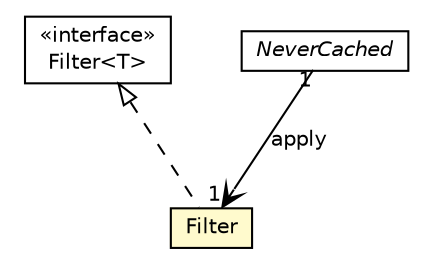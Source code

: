 #!/usr/local/bin/dot
#
# Class diagram 
# Generated by UMLGraph version R5_6-24-gf6e263 (http://www.umlgraph.org/)
#

digraph G {
	edge [fontname="Helvetica",fontsize=10,labelfontname="Helvetica",labelfontsize=10];
	node [fontname="Helvetica",fontsize=10,shape=plaintext];
	nodesep=0.25;
	ranksep=0.5;
	// io.werval.api.filters.Filter<T>
	c26399 [label=<<table title="io.werval.api.filters.Filter" border="0" cellborder="1" cellspacing="0" cellpadding="2" port="p" href="../api/filters/Filter.html">
		<tr><td><table border="0" cellspacing="0" cellpadding="1">
<tr><td align="center" balign="center"> &#171;interface&#187; </td></tr>
<tr><td align="center" balign="center"> Filter&lt;T&gt; </td></tr>
		</table></td></tr>
		</table>>, URL="../api/filters/Filter.html", fontname="Helvetica", fontcolor="black", fontsize=10.0];
	// io.werval.filters.NeverCached
	c26471 [label=<<table title="io.werval.filters.NeverCached" border="0" cellborder="1" cellspacing="0" cellpadding="2" port="p" href="./NeverCached.html">
		<tr><td><table border="0" cellspacing="0" cellpadding="1">
<tr><td align="center" balign="center"><font face="Helvetica-Oblique"> NeverCached </font></td></tr>
		</table></td></tr>
		</table>>, URL="./NeverCached.html", fontname="Helvetica", fontcolor="black", fontsize=10.0];
	// io.werval.filters.NeverCached.Filter
	c26472 [label=<<table title="io.werval.filters.NeverCached.Filter" border="0" cellborder="1" cellspacing="0" cellpadding="2" port="p" bgcolor="lemonChiffon" href="./NeverCached.Filter.html">
		<tr><td><table border="0" cellspacing="0" cellpadding="1">
<tr><td align="center" balign="center"> Filter </td></tr>
		</table></td></tr>
		</table>>, URL="./NeverCached.Filter.html", fontname="Helvetica", fontcolor="black", fontsize=10.0];
	// io.werval.filters.NeverCached NAVASSOC io.werval.filters.NeverCached.Filter
	c26471:p -> c26472:p [taillabel="1", label="apply", headlabel="1", fontname="Helvetica", fontcolor="black", fontsize=10.0, color="black", arrowhead=open];
	//io.werval.filters.NeverCached.Filter implements io.werval.api.filters.Filter<T>
	c26399:p -> c26472:p [dir=back,arrowtail=empty,style=dashed];
}

